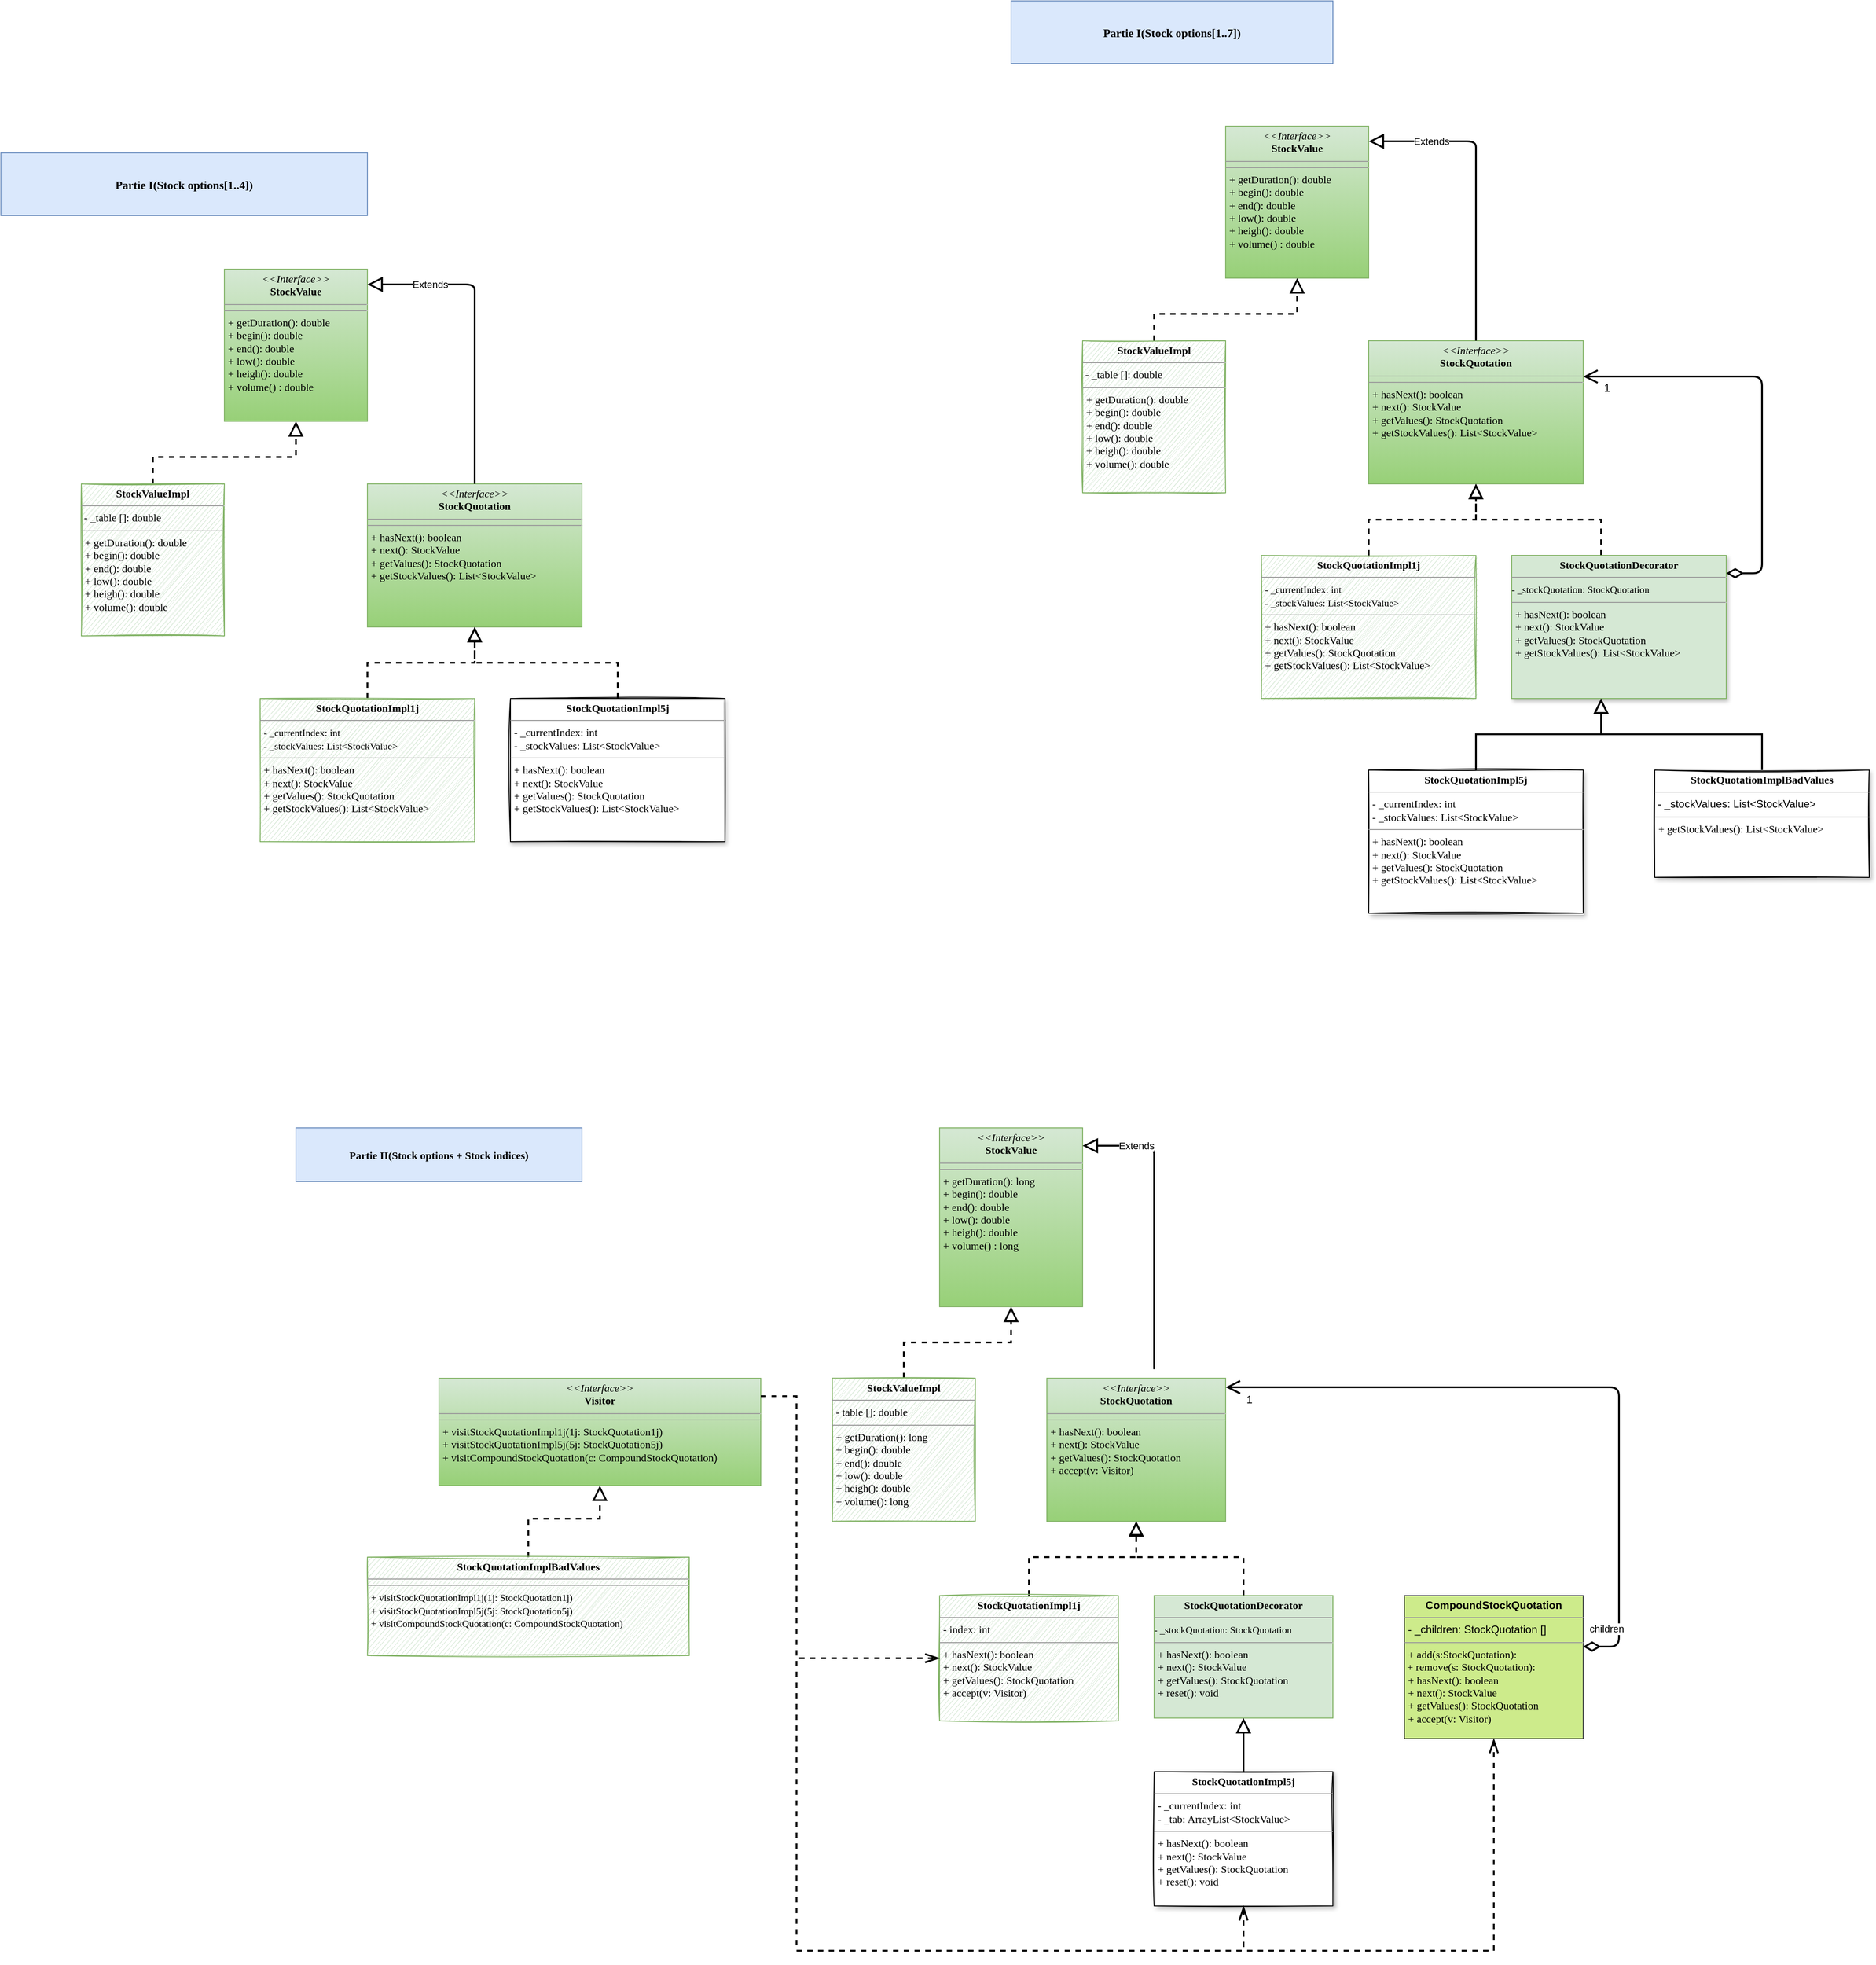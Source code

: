 <mxfile version="17.0.0" type="device"><diagram id="fXRAQ_BxFODqJhQ1RW9U" name="Page-1"><mxGraphModel dx="4593" dy="2497" grid="1" gridSize="10" guides="1" tooltips="1" connect="1" arrows="1" fold="1" page="1" pageScale="1" pageWidth="827" pageHeight="1169" math="0" shadow="0"><root><mxCell id="0"/><mxCell id="1" parent="0"/><mxCell id="wF_tQmzVPXMbM2Yuupl2-4" value="&lt;p style=&quot;margin: 0px ; margin-top: 4px ; text-align: center&quot;&gt;&lt;font style=&quot;font-size: 12px&quot; face=&quot;Tahoma&quot;&gt;&lt;i&gt;&amp;lt;&amp;lt;Interface&amp;gt;&amp;gt;&lt;/i&gt;&lt;br&gt;&lt;b&gt;StockValue&lt;/b&gt;&lt;/font&gt;&lt;/p&gt;&lt;hr size=&quot;1&quot;&gt;&lt;hr size=&quot;1&quot;&gt;&lt;p style=&quot;margin: 0px ; margin-left: 4px&quot;&gt;&lt;font style=&quot;font-size: 12px&quot; face=&quot;Tahoma&quot;&gt;+ getDuration(): double&lt;br&gt;&lt;/font&gt;&lt;/p&gt;&lt;p style=&quot;margin: 0px ; margin-left: 4px&quot;&gt;&lt;font style=&quot;font-size: 12px&quot; face=&quot;Tahoma&quot;&gt;+ begin(): double&lt;br&gt;+ end(): double&lt;/font&gt;&lt;/p&gt;&lt;p style=&quot;margin: 0px ; margin-left: 4px&quot;&gt;&lt;font style=&quot;font-size: 12px&quot; face=&quot;Tahoma&quot;&gt;+ low(): double&lt;/font&gt;&lt;/p&gt;&lt;p style=&quot;margin: 0px ; margin-left: 4px&quot;&gt;&lt;font style=&quot;font-size: 12px&quot; face=&quot;Tahoma&quot;&gt;+ heigh(): double&lt;/font&gt;&lt;/p&gt;&lt;p style=&quot;margin: 0px ; margin-left: 4px&quot;&gt;&lt;font style=&quot;font-size: 12px&quot; face=&quot;Tahoma&quot;&gt;+ volume() : double&lt;br&gt;&lt;/font&gt;&lt;/p&gt;" style="verticalAlign=top;align=left;overflow=fill;fontSize=12;fontFamily=Helvetica;html=1;fillColor=#d5e8d4;strokeColor=#82b366;strokeWidth=1;glass=0;rounded=0;shadow=0;sketch=0;gradientColor=#97d077;" parent="1" vertex="1"><mxGeometry x="1440" y="160" width="160" height="170" as="geometry"/></mxCell><mxCell id="wF_tQmzVPXMbM2Yuupl2-6" style="edgeStyle=orthogonalEdgeStyle;rounded=0;orthogonalLoop=1;jettySize=auto;html=1;endArrow=block;endFill=0;dashed=1;strokeWidth=2;endSize=12;" parent="1" source="wF_tQmzVPXMbM2Yuupl2-5" target="wF_tQmzVPXMbM2Yuupl2-4" edge="1"><mxGeometry relative="1" as="geometry"><mxPoint x="1387" y="370" as="targetPoint"/><Array as="points"><mxPoint x="1360" y="370"/><mxPoint x="1520" y="370"/></Array></mxGeometry></mxCell><mxCell id="wF_tQmzVPXMbM2Yuupl2-5" value="&lt;p style=&quot;margin: 0px ; margin-top: 4px ; text-align: center&quot;&gt;&lt;font style=&quot;font-size: 12px&quot; face=&quot;Tahoma&quot;&gt;&lt;b&gt;StockValueImpl&lt;/b&gt;&lt;/font&gt;&lt;/p&gt;&lt;hr size=&quot;1&quot;&gt;&lt;font style=&quot;font-size: 12px&quot; face=&quot;Tahoma&quot;&gt;&lt;font style=&quot;font-size: 12px&quot;&gt;&amp;nbsp;- _table []: double&lt;/font&gt;&lt;br&gt;&lt;/font&gt;&lt;hr size=&quot;1&quot;&gt;&lt;p style=&quot;margin: 0px ; margin-left: 4px&quot;&gt;&lt;font style=&quot;font-size: 12px&quot; face=&quot;Tahoma&quot;&gt;+ getDuration(): double&lt;/font&gt;&lt;/p&gt;&lt;p style=&quot;margin: 0px ; margin-left: 4px&quot;&gt;&lt;font style=&quot;font-size: 12px&quot; face=&quot;Tahoma&quot;&gt;+ begin(): double&lt;/font&gt;&lt;/p&gt;&lt;p style=&quot;margin: 0px ; margin-left: 4px&quot;&gt;&lt;font style=&quot;font-size: 12px&quot; face=&quot;Tahoma&quot;&gt;+ end(): double&lt;/font&gt;&lt;/p&gt;&lt;p style=&quot;margin: 0px ; margin-left: 4px&quot;&gt;&lt;font style=&quot;font-size: 12px&quot; face=&quot;Tahoma&quot;&gt;+ low(): double&lt;/font&gt;&lt;/p&gt;&lt;p style=&quot;margin: 0px ; margin-left: 4px&quot;&gt;&lt;font style=&quot;font-size: 12px&quot; face=&quot;Tahoma&quot;&gt;+ heigh(): double&lt;/font&gt;&lt;/p&gt;&lt;p style=&quot;margin: 0px ; margin-left: 4px&quot;&gt;&lt;font style=&quot;font-size: 12px&quot; face=&quot;Tahoma&quot;&gt;+ volume(): double&lt;br&gt;&lt;/font&gt;&lt;/p&gt;" style="verticalAlign=top;align=left;overflow=fill;fontSize=12;fontFamily=Helvetica;html=1;fillColor=#d5e8d4;strokeColor=#82b366;sketch=1;" parent="1" vertex="1"><mxGeometry x="1280" y="400" width="160" height="170" as="geometry"/></mxCell><mxCell id="wF_tQmzVPXMbM2Yuupl2-7" value="&lt;p style=&quot;margin: 0px ; margin-top: 4px ; text-align: center&quot;&gt;&lt;font style=&quot;font-size: 12px&quot; face=&quot;Tahoma&quot;&gt;&lt;i&gt;&amp;lt;&amp;lt;Interface&amp;gt;&amp;gt;&lt;/i&gt;&lt;br&gt;&lt;b&gt;StockQuotation&lt;/b&gt;&lt;/font&gt;&lt;/p&gt;&lt;hr size=&quot;1&quot;&gt;&lt;hr size=&quot;1&quot;&gt;&lt;p style=&quot;margin: 0px ; margin-left: 4px&quot;&gt;&lt;font style=&quot;font-size: 12px&quot; face=&quot;Tahoma&quot;&gt;+ hasNext(): boolean&lt;br&gt;+ next(): StockValue&lt;/font&gt;&lt;/p&gt;&lt;p style=&quot;margin: 0px ; margin-left: 4px&quot;&gt;&lt;font style=&quot;font-size: 12px&quot; face=&quot;Tahoma&quot;&gt;+ getValues(): StockQuotation&lt;/font&gt;&lt;/p&gt;&lt;p style=&quot;margin: 0px ; margin-left: 4px&quot;&gt;&lt;font style=&quot;font-size: 12px&quot; face=&quot;Tahoma&quot;&gt;+ getStockValues(): List&amp;lt;StockValue&amp;gt;&lt;br&gt;&lt;/font&gt;&lt;/p&gt;" style="verticalAlign=top;align=left;overflow=fill;fontSize=12;fontFamily=Helvetica;html=1;fillColor=#d5e8d4;strokeColor=#82b366;gradientColor=#97d077;" parent="1" vertex="1"><mxGeometry x="1600" y="400" width="240" height="160" as="geometry"/></mxCell><mxCell id="wF_tQmzVPXMbM2Yuupl2-9" style="edgeStyle=orthogonalEdgeStyle;rounded=0;orthogonalLoop=1;jettySize=auto;html=1;dashed=1;endArrow=block;endFill=0;strokeWidth=2;endSize=11;" parent="1" source="wF_tQmzVPXMbM2Yuupl2-8" target="wF_tQmzVPXMbM2Yuupl2-7" edge="1"><mxGeometry relative="1" as="geometry"><Array as="points"><mxPoint x="1600" y="600"/><mxPoint x="1720" y="600"/></Array></mxGeometry></mxCell><mxCell id="wF_tQmzVPXMbM2Yuupl2-8" value="&lt;p style=&quot;margin: 0px ; margin-top: 4px ; text-align: center&quot;&gt;&lt;font style=&quot;font-size: 12px&quot; face=&quot;Tahoma&quot;&gt;&lt;b&gt;StockQuotationImpl1j&lt;/b&gt;&lt;/font&gt;&lt;/p&gt;&lt;hr size=&quot;1&quot;&gt;&lt;p style=&quot;margin: 0px ; margin-left: 4px&quot;&gt;&lt;font style=&quot;font-size: 12px&quot; face=&quot;Tahoma&quot;&gt;&lt;font style=&quot;font-size: 11px&quot;&gt;- _currentIndex: int&lt;/font&gt;&lt;br&gt;&lt;/font&gt;&lt;/p&gt;&lt;p style=&quot;margin: 0px ; margin-left: 4px&quot;&gt;&lt;font style=&quot;font-size: 12px&quot; face=&quot;Tahoma&quot;&gt;&lt;font style=&quot;font-size: 11px&quot;&gt;- _stockValues: List&amp;lt;StockValue&amp;gt;&lt;/font&gt;&lt;br&gt;&lt;/font&gt;&lt;/p&gt;&lt;hr size=&quot;1&quot;&gt;&lt;p style=&quot;margin: 0px ; margin-left: 4px&quot;&gt;&lt;font style=&quot;font-size: 12px&quot; face=&quot;Tahoma&quot;&gt;+ hasNext(): boolean&lt;/font&gt;&lt;/p&gt;&lt;p style=&quot;margin: 0px ; margin-left: 4px&quot;&gt;&lt;font style=&quot;font-size: 12px&quot; face=&quot;Tahoma&quot;&gt;+ next(): StockValue&lt;/font&gt;&lt;/p&gt;&lt;p style=&quot;margin: 0px ; margin-left: 4px&quot;&gt;&lt;font style=&quot;font-size: 12px&quot; face=&quot;Tahoma&quot;&gt;&lt;font style=&quot;font-size: 12px&quot;&gt;+ getValues(): StockQuotation&lt;/font&gt;&lt;/font&gt;&lt;/p&gt;&lt;p style=&quot;margin: 0px ; margin-left: 4px&quot;&gt;&lt;font style=&quot;font-size: 12px&quot; face=&quot;Tahoma&quot;&gt;+ getStockValues(): List&amp;lt;StockValue&amp;gt;&lt;/font&gt;&lt;font style=&quot;font-size: 12px&quot; face=&quot;Tahoma&quot;&gt;&lt;font style=&quot;font-size: 12px&quot;&gt;&lt;/font&gt;&lt;/font&gt;&lt;/p&gt;" style="verticalAlign=top;align=left;overflow=fill;fontSize=12;fontFamily=Helvetica;html=1;fillColor=#d5e8d4;strokeColor=#82b366;sketch=1;" parent="1" vertex="1"><mxGeometry x="1480" y="640" width="240" height="160" as="geometry"/></mxCell><mxCell id="wF_tQmzVPXMbM2Yuupl2-10" value="&lt;p style=&quot;margin: 0px ; margin-top: 4px ; text-align: center&quot;&gt;&lt;font style=&quot;font-size: 12px&quot; face=&quot;Tahoma&quot;&gt;&lt;b&gt;StockQuotationImpl5j&lt;/b&gt;&lt;/font&gt;&lt;/p&gt;&lt;hr size=&quot;1&quot;&gt;&lt;p style=&quot;margin: 0px ; margin-left: 4px&quot;&gt;&lt;font style=&quot;font-size: 11px&quot; face=&quot;Tahoma&quot;&gt;&lt;font style=&quot;font-size: 12px&quot;&gt;- _currentIndex: int&lt;/font&gt;&lt;/font&gt;&lt;/p&gt;&lt;p style=&quot;margin: 0px ; margin-left: 4px&quot;&gt;&lt;font style=&quot;font-size: 11px&quot; face=&quot;Tahoma&quot;&gt;&lt;font style=&quot;font-size: 12px&quot;&gt;&lt;font style=&quot;font-size: 12px&quot;&gt;- _stockValues: List&amp;lt;StockValue&amp;gt;&lt;/font&gt;&lt;/font&gt;&lt;/font&gt;&lt;/p&gt;&lt;hr size=&quot;1&quot;&gt;&lt;p style=&quot;margin: 0px ; margin-left: 4px&quot;&gt;&lt;font style=&quot;font-size: 12px&quot; face=&quot;Tahoma&quot;&gt;+ hasNext(): boolean&lt;/font&gt;&lt;/p&gt;&lt;p style=&quot;margin: 0px ; margin-left: 4px&quot;&gt;&lt;font style=&quot;font-size: 12px&quot; face=&quot;Tahoma&quot;&gt;+ next(): StockValue&lt;/font&gt;&lt;/p&gt;&lt;p style=&quot;margin: 0px ; margin-left: 4px&quot;&gt;&lt;font style=&quot;font-size: 12px&quot; face=&quot;Tahoma&quot;&gt;&lt;font style=&quot;font-size: 12px&quot;&gt;+ getValues(): StockQuotation&lt;/font&gt;&lt;/font&gt;&lt;/p&gt;&lt;p style=&quot;margin: 0px ; margin-left: 4px&quot;&gt;&lt;font style=&quot;font-size: 12px&quot; face=&quot;Tahoma&quot;&gt;+ getStockValues(): List&amp;lt;StockValue&amp;gt;&lt;/font&gt;&lt;font style=&quot;font-size: 12px&quot; face=&quot;Tahoma&quot;&gt;&lt;font style=&quot;font-size: 12px&quot;&gt;&lt;/font&gt;&lt;/font&gt;&lt;/p&gt;" style="verticalAlign=top;align=left;overflow=fill;fontSize=12;fontFamily=Helvetica;html=1;sketch=1;shadow=1;" parent="1" vertex="1"><mxGeometry x="1600" y="880" width="240" height="160" as="geometry"/></mxCell><mxCell id="wF_tQmzVPXMbM2Yuupl2-14" style="edgeStyle=orthogonalEdgeStyle;rounded=0;orthogonalLoop=1;jettySize=auto;html=1;dashed=1;endArrow=block;endFill=0;strokeWidth=2;endSize=12;" parent="1" source="wF_tQmzVPXMbM2Yuupl2-12" target="wF_tQmzVPXMbM2Yuupl2-7" edge="1"><mxGeometry relative="1" as="geometry"><mxPoint x="1740" y="550" as="targetPoint"/><Array as="points"><mxPoint x="1860" y="600"/><mxPoint x="1720" y="600"/></Array></mxGeometry></mxCell><mxCell id="wF_tQmzVPXMbM2Yuupl2-12" value="&lt;p style=&quot;margin: 0px ; margin-top: 4px ; text-align: center&quot;&gt;&lt;font style=&quot;font-size: 12px&quot; face=&quot;Tahoma&quot;&gt;&lt;b&gt;StockQuotationDecorator&lt;/b&gt;&lt;/font&gt;&lt;/p&gt;&lt;hr size=&quot;1&quot;&gt;&lt;font style=&quot;font-size: 11px&quot; face=&quot;Tahoma&quot;&gt;- _stockQuotation: StockQuotation&lt;/font&gt;&lt;br&gt;&lt;hr size=&quot;1&quot;&gt;&lt;p style=&quot;margin: 0px ; margin-left: 4px&quot;&gt;&lt;font style=&quot;font-size: 12px&quot; face=&quot;Tahoma&quot;&gt;+ hasNext(): boolean&lt;/font&gt;&lt;/p&gt;&lt;p style=&quot;margin: 0px ; margin-left: 4px&quot;&gt;&lt;font style=&quot;font-size: 12px&quot; face=&quot;Tahoma&quot;&gt;+ next(): StockValue&lt;/font&gt;&lt;/p&gt;&lt;p style=&quot;margin: 0px ; margin-left: 4px&quot;&gt;&lt;font style=&quot;font-size: 12px&quot; face=&quot;Tahoma&quot;&gt;&lt;font style=&quot;font-size: 12px&quot;&gt;+ getValues(): StockQuotation&lt;/font&gt;&lt;/font&gt;&lt;/p&gt;&lt;p style=&quot;margin: 0px ; margin-left: 4px&quot;&gt;&lt;font style=&quot;font-size: 12px&quot; face=&quot;Tahoma&quot;&gt;+ getStockValues(): List&amp;lt;StockValue&amp;gt;&lt;/font&gt;&lt;font style=&quot;font-size: 12px&quot; face=&quot;Tahoma&quot;&gt;&lt;font style=&quot;font-size: 12px&quot;&gt;&lt;/font&gt;&lt;/font&gt;&lt;/p&gt;" style="verticalAlign=top;align=left;overflow=fill;fontSize=12;fontFamily=Helvetica;html=1;fillColor=#d5e8d4;strokeColor=#82b366;shadow=1;sketch=0;" parent="1" vertex="1"><mxGeometry x="1760" y="640" width="240" height="160" as="geometry"/></mxCell><mxCell id="wF_tQmzVPXMbM2Yuupl2-21" style="edgeStyle=orthogonalEdgeStyle;rounded=0;orthogonalLoop=1;jettySize=auto;html=1;endArrow=block;endFill=0;endSize=12;strokeWidth=2;" parent="1" source="wF_tQmzVPXMbM2Yuupl2-20" edge="1"><mxGeometry relative="1" as="geometry"><Array as="points"><mxPoint x="2040" y="840"/><mxPoint x="1860" y="840"/></Array><mxPoint x="1860" y="800" as="targetPoint"/></mxGeometry></mxCell><mxCell id="wF_tQmzVPXMbM2Yuupl2-20" value="&lt;p style=&quot;margin: 0px ; margin-top: 4px ; text-align: center&quot;&gt;&lt;font style=&quot;font-size: 12px&quot; face=&quot;Tahoma&quot;&gt;&lt;b&gt;StockQuotationImplBadValues&lt;/b&gt;&lt;/font&gt;&lt;/p&gt;&lt;hr size=&quot;1&quot;&gt;&amp;nbsp;- _stockValues: List&amp;lt;StockValue&amp;gt;&lt;br&gt;&lt;hr size=&quot;1&quot;&gt;&lt;p style=&quot;margin: 0px ; margin-left: 4px&quot;&gt;&lt;font style=&quot;font-size: 12px&quot; face=&quot;Tahoma&quot;&gt;&lt;font style=&quot;font-size: 12px&quot;&gt;+ getStockValues(): List&amp;lt;StockValue&amp;gt;&lt;/font&gt;&lt;/font&gt;&lt;/p&gt;" style="verticalAlign=top;align=left;overflow=fill;fontSize=12;fontFamily=Helvetica;html=1;shadow=1;sketch=1;" parent="1" vertex="1"><mxGeometry x="1920" y="880" width="240" height="120" as="geometry"/></mxCell><mxCell id="wF_tQmzVPXMbM2Yuupl2-23" value="Extends" style="endArrow=block;endSize=12;endFill=0;html=1;strokeWidth=2;exitX=0.5;exitY=0;exitDx=0;exitDy=0;entryX=1;entryY=0.1;entryDx=0;entryDy=0;entryPerimeter=0;" parent="1" source="wF_tQmzVPXMbM2Yuupl2-7" target="wF_tQmzVPXMbM2Yuupl2-4" edge="1"><mxGeometry x="0.592" width="160" relative="1" as="geometry"><mxPoint x="1620" y="420" as="sourcePoint"/><mxPoint x="1620" y="340" as="targetPoint"/><Array as="points"><mxPoint x="1720" y="200"/><mxPoint x="1720" y="177"/><mxPoint x="1680" y="177"/></Array><mxPoint as="offset"/></mxGeometry></mxCell><mxCell id="wF_tQmzVPXMbM2Yuupl2-28" value="" style="endArrow=open;html=1;endSize=12;startArrow=diamondThin;startSize=14;startFill=0;edgeStyle=orthogonalEdgeStyle;strokeWidth=2;" parent="1" source="wF_tQmzVPXMbM2Yuupl2-12" target="wF_tQmzVPXMbM2Yuupl2-7" edge="1"><mxGeometry relative="1" as="geometry"><mxPoint x="2090" y="690" as="sourcePoint"/><mxPoint x="1840" y="440" as="targetPoint"/><Array as="points"><mxPoint x="2040" y="660"/><mxPoint x="2040" y="440"/></Array></mxGeometry></mxCell><mxCell id="wF_tQmzVPXMbM2Yuupl2-29" value="" style="resizable=0;html=1;align=left;verticalAlign=top;labelBackgroundColor=#ffffff;fontSize=10;" parent="wF_tQmzVPXMbM2Yuupl2-28" connectable="0" vertex="1"><mxGeometry x="-1" relative="1" as="geometry"/></mxCell><mxCell id="wF_tQmzVPXMbM2Yuupl2-30" value="&lt;div&gt;&lt;font style=&quot;font-size: 12px&quot;&gt;1&lt;/font&gt;&lt;br&gt;&lt;/div&gt;" style="resizable=0;html=1;align=right;verticalAlign=top;labelBackgroundColor=#ffffff;fontSize=10;" parent="wF_tQmzVPXMbM2Yuupl2-28" connectable="0" vertex="1"><mxGeometry x="1" relative="1" as="geometry"><mxPoint x="30" y="-1" as="offset"/></mxGeometry></mxCell><mxCell id="wF_tQmzVPXMbM2Yuupl2-47" value="&lt;p style=&quot;margin: 0px ; margin-top: 4px ; text-align: center&quot;&gt;&lt;font style=&quot;font-size: 12px&quot; face=&quot;Tahoma&quot;&gt;&lt;i&gt;&amp;lt;&amp;lt;Interface&amp;gt;&amp;gt;&lt;/i&gt;&lt;br&gt;&lt;b&gt;StockValue&lt;/b&gt;&lt;/font&gt;&lt;/p&gt;&lt;hr size=&quot;1&quot;&gt;&lt;hr size=&quot;1&quot;&gt;&lt;p style=&quot;margin: 0px ; margin-left: 4px&quot;&gt;&lt;font style=&quot;font-size: 12px&quot; face=&quot;Tahoma&quot;&gt;+ getDuration(): long&lt;/font&gt;&lt;/p&gt;&lt;p style=&quot;margin: 0px ; margin-left: 4px&quot;&gt;&lt;font style=&quot;font-size: 12px&quot; face=&quot;Tahoma&quot;&gt;+ begin(): double&lt;br&gt;+ end(): double&lt;/font&gt;&lt;/p&gt;&lt;p style=&quot;margin: 0px ; margin-left: 4px&quot;&gt;&lt;font style=&quot;font-size: 12px&quot; face=&quot;Tahoma&quot;&gt;+ low(): double&lt;/font&gt;&lt;/p&gt;&lt;p style=&quot;margin: 0px ; margin-left: 4px&quot;&gt;&lt;font style=&quot;font-size: 12px&quot; face=&quot;Tahoma&quot;&gt;+ heigh(): double&lt;/font&gt;&lt;/p&gt;&lt;p style=&quot;margin: 0px ; margin-left: 4px&quot;&gt;&lt;font style=&quot;font-size: 12px&quot; face=&quot;Tahoma&quot;&gt;+ volume() : long&lt;br&gt;&lt;/font&gt;&lt;/p&gt;" style="verticalAlign=top;align=left;overflow=fill;fontSize=12;fontFamily=Helvetica;html=1;fillColor=#d5e8d4;gradientColor=#97d077;strokeColor=#82b366;sketch=0;" parent="1" vertex="1"><mxGeometry x="1120" y="1280.001" width="160" height="200" as="geometry"/></mxCell><mxCell id="wF_tQmzVPXMbM2Yuupl2-48" style="edgeStyle=orthogonalEdgeStyle;rounded=0;orthogonalLoop=1;jettySize=auto;html=1;endArrow=block;endFill=0;dashed=1;strokeWidth=2;endSize=12;" parent="1" source="wF_tQmzVPXMbM2Yuupl2-49" target="wF_tQmzVPXMbM2Yuupl2-47" edge="1"><mxGeometry relative="1" as="geometry"><mxPoint x="1067" y="1490.001" as="targetPoint"/><Array as="points"><mxPoint x="1080" y="1519.93"/><mxPoint x="1200" y="1519.93"/></Array></mxGeometry></mxCell><mxCell id="wF_tQmzVPXMbM2Yuupl2-49" value="&lt;p style=&quot;margin: 0px ; margin-top: 4px ; text-align: center&quot;&gt;&lt;font style=&quot;font-size: 12px&quot; face=&quot;Tahoma&quot;&gt;&lt;b&gt;StockValueImpl&lt;/b&gt;&lt;/font&gt;&lt;/p&gt;&lt;hr size=&quot;1&quot;&gt;&lt;p style=&quot;margin: 0px ; margin-left: 4px&quot;&gt;&lt;font style=&quot;font-size: 12px&quot; face=&quot;Tahoma&quot;&gt;- table []: double&lt;br&gt;&lt;/font&gt;&lt;/p&gt;&lt;hr size=&quot;1&quot;&gt;&lt;p style=&quot;margin: 0px ; margin-left: 4px&quot;&gt;&lt;font style=&quot;font-size: 12px&quot; face=&quot;Tahoma&quot;&gt;+ getDuration(): long&lt;/font&gt;&lt;/p&gt;&lt;p style=&quot;margin: 0px ; margin-left: 4px&quot;&gt;&lt;font style=&quot;font-size: 12px&quot; face=&quot;Tahoma&quot;&gt;+ begin(): double&lt;/font&gt;&lt;/p&gt;&lt;p style=&quot;margin: 0px ; margin-left: 4px&quot;&gt;&lt;font style=&quot;font-size: 12px&quot; face=&quot;Tahoma&quot;&gt;+ end(): double&lt;/font&gt;&lt;/p&gt;&lt;p style=&quot;margin: 0px ; margin-left: 4px&quot;&gt;&lt;font style=&quot;font-size: 12px&quot; face=&quot;Tahoma&quot;&gt;+ low(): double&lt;/font&gt;&lt;/p&gt;&lt;p style=&quot;margin: 0px ; margin-left: 4px&quot;&gt;&lt;font style=&quot;font-size: 12px&quot; face=&quot;Tahoma&quot;&gt;+ heigh(): double&lt;/font&gt;&lt;/p&gt;&lt;p style=&quot;margin: 0px ; margin-left: 4px&quot;&gt;&lt;font style=&quot;font-size: 12px&quot; face=&quot;Tahoma&quot;&gt;+ volume(): long&lt;br&gt;&lt;/font&gt;&lt;/p&gt;" style="verticalAlign=top;align=left;overflow=fill;fontSize=12;fontFamily=Helvetica;html=1;fillColor=#d5e8d4;strokeColor=#82b366;sketch=1;" parent="1" vertex="1"><mxGeometry x="1000" y="1559.93" width="160" height="160" as="geometry"/></mxCell><mxCell id="wF_tQmzVPXMbM2Yuupl2-50" value="&lt;p style=&quot;margin: 0px ; margin-top: 4px ; text-align: center&quot;&gt;&lt;font style=&quot;font-size: 12px&quot; face=&quot;Tahoma&quot;&gt;&lt;i&gt;&amp;lt;&amp;lt;Interface&amp;gt;&amp;gt;&lt;/i&gt;&lt;br&gt;&lt;b&gt;StockQuotation&lt;/b&gt;&lt;/font&gt;&lt;/p&gt;&lt;hr size=&quot;1&quot;&gt;&lt;hr size=&quot;1&quot;&gt;&lt;p style=&quot;margin: 0px ; margin-left: 4px&quot;&gt;&lt;font style=&quot;font-size: 12px&quot; face=&quot;Tahoma&quot;&gt;+ hasNext(): boolean&lt;br&gt;+ next(): StockValue&lt;/font&gt;&lt;/p&gt;&lt;p style=&quot;margin: 0px ; margin-left: 4px&quot;&gt;&lt;font style=&quot;font-size: 12px&quot; face=&quot;Tahoma&quot;&gt;+ getValues(): StockQuotation&lt;br&gt;&lt;/font&gt;&lt;/p&gt;&lt;p style=&quot;margin: 0px ; margin-left: 4px&quot;&gt;&lt;font style=&quot;font-size: 12px&quot; face=&quot;Tahoma&quot;&gt;+ accept(v: Visitor)&lt;br&gt;&lt;/font&gt;&lt;/p&gt;" style="verticalAlign=top;align=left;overflow=fill;fontSize=12;fontFamily=Helvetica;html=1;fillColor=#d5e8d4;gradientColor=#97d077;strokeColor=#82b366;" parent="1" vertex="1"><mxGeometry x="1240" y="1559.93" width="200" height="160" as="geometry"/></mxCell><mxCell id="wF_tQmzVPXMbM2Yuupl2-51" style="edgeStyle=orthogonalEdgeStyle;rounded=0;orthogonalLoop=1;jettySize=auto;html=1;dashed=1;endArrow=block;endFill=0;strokeWidth=2;endSize=11;" parent="1" source="wF_tQmzVPXMbM2Yuupl2-52" target="wF_tQmzVPXMbM2Yuupl2-50" edge="1"><mxGeometry relative="1" as="geometry"><mxPoint x="1361" y="1700.001" as="targetPoint"/><Array as="points"><mxPoint x="1220" y="1759.93"/><mxPoint x="1340" y="1759.93"/></Array></mxGeometry></mxCell><mxCell id="wF_tQmzVPXMbM2Yuupl2-52" value="&lt;p style=&quot;margin: 0px ; margin-top: 4px ; text-align: center&quot;&gt;&lt;font style=&quot;font-size: 12px&quot; face=&quot;Tahoma&quot;&gt;&lt;b&gt;StockQuotationImpl1j&lt;/b&gt;&lt;/font&gt;&lt;/p&gt;&lt;hr size=&quot;1&quot;&gt;&lt;p style=&quot;margin: 0px ; margin-left: 4px&quot;&gt;&lt;font style=&quot;font-size: 12px&quot; face=&quot;Tahoma&quot;&gt;&lt;font style=&quot;font-size: 12px&quot;&gt;- index: int&lt;/font&gt;&lt;br&gt;&lt;/font&gt;&lt;/p&gt;&lt;hr size=&quot;1&quot;&gt;&lt;p style=&quot;margin: 0px ; margin-left: 4px&quot;&gt;&lt;font style=&quot;font-size: 12px&quot; face=&quot;Tahoma&quot;&gt;+ hasNext(): boolean&lt;/font&gt;&lt;/p&gt;&lt;p style=&quot;margin: 0px ; margin-left: 4px&quot;&gt;&lt;font style=&quot;font-size: 12px&quot; face=&quot;Tahoma&quot;&gt;+ next(): StockValue&lt;/font&gt;&lt;/p&gt;&lt;p style=&quot;margin: 0px ; margin-left: 4px&quot;&gt;&lt;font style=&quot;font-size: 12px&quot; face=&quot;Tahoma&quot;&gt;&lt;font style=&quot;font-size: 12px&quot;&gt;+ getValues(): StockQuotation&lt;/font&gt;&lt;/font&gt;&lt;/p&gt;&lt;p style=&quot;margin: 0px ; margin-left: 4px&quot;&gt;&lt;font style=&quot;font-size: 12px&quot; face=&quot;Tahoma&quot;&gt;&lt;font style=&quot;font-size: 12px&quot;&gt;&lt;font style=&quot;font-size: 12px&quot; face=&quot;Tahoma&quot;&gt;+ accept(v: Visitor)&lt;/font&gt;&lt;/font&gt;&lt;/font&gt;&lt;/p&gt;" style="verticalAlign=top;align=left;overflow=fill;fontSize=12;fontFamily=Helvetica;html=1;fillColor=#d5e8d4;strokeColor=#82b366;sketch=1;" parent="1" vertex="1"><mxGeometry x="1120" y="1803.001" width="200" height="140" as="geometry"/></mxCell><mxCell id="wF_tQmzVPXMbM2Yuupl2-53" style="edgeStyle=orthogonalEdgeStyle;rounded=0;orthogonalLoop=1;jettySize=auto;html=1;dashed=1;endArrow=block;endFill=0;strokeWidth=2;endSize=12;exitX=0.5;exitY=0;exitDx=0;exitDy=0;" parent="1" source="G3fOx9dv24hC3mae12aQ-6" target="wF_tQmzVPXMbM2Yuupl2-50" edge="1"><mxGeometry relative="1" as="geometry"><mxPoint x="1439.667" y="1680.001" as="targetPoint"/><mxPoint x="1500.286" y="1840.144" as="sourcePoint"/><Array as="points"><mxPoint x="1460" y="1759.93"/><mxPoint x="1340" y="1759.93"/></Array></mxGeometry></mxCell><mxCell id="wF_tQmzVPXMbM2Yuupl2-55" value="Extends" style="endArrow=block;endSize=12;endFill=0;html=1;strokeWidth=2;entryX=1;entryY=0.1;entryDx=0;entryDy=0;entryPerimeter=0;" parent="1" target="wF_tQmzVPXMbM2Yuupl2-47" edge="1"><mxGeometry x="0.515" y="20" width="160" relative="1" as="geometry"><mxPoint x="1360" y="1549.93" as="sourcePoint"/><mxPoint x="1340" y="1460.001" as="targetPoint"/><Array as="points"><mxPoint x="1360" y="1299.93"/></Array><mxPoint x="-20" y="-20" as="offset"/></mxGeometry></mxCell><mxCell id="wF_tQmzVPXMbM2Yuupl2-56" value="&lt;div&gt;children&lt;/div&gt;" style="endArrow=open;html=1;endSize=12;startArrow=diamondThin;startSize=14;startFill=0;edgeStyle=orthogonalEdgeStyle;strokeWidth=2;endFill=0;" parent="1" source="wF_tQmzVPXMbM2Yuupl2-58" target="wF_tQmzVPXMbM2Yuupl2-50" edge="1"><mxGeometry x="-0.933" y="20" relative="1" as="geometry"><mxPoint x="2100" y="1710.001" as="sourcePoint"/><mxPoint x="1559" y="1570.001" as="targetPoint"/><Array as="points"><mxPoint x="1880" y="1859.93"/><mxPoint x="1880" y="1569.93"/></Array><mxPoint as="offset"/></mxGeometry></mxCell><mxCell id="wF_tQmzVPXMbM2Yuupl2-57" value="&lt;font style=&quot;font-size: 12px&quot;&gt;1&lt;/font&gt;" style="resizable=0;html=1;align=right;verticalAlign=top;labelBackgroundColor=#ffffff;fontSize=10;" parent="wF_tQmzVPXMbM2Yuupl2-56" connectable="0" vertex="1"><mxGeometry x="1" relative="1" as="geometry"><mxPoint x="30" as="offset"/></mxGeometry></mxCell><mxCell id="wF_tQmzVPXMbM2Yuupl2-58" value="&lt;p style=&quot;margin: 0px ; margin-top: 4px ; text-align: center&quot;&gt;&lt;b&gt;CompoundStockQuotation&lt;/b&gt;&lt;/p&gt;&lt;hr size=&quot;1&quot;&gt;&lt;p style=&quot;margin: 0px ; margin-left: 4px&quot;&gt;- _children: StockQuotation []&lt;br&gt;&lt;/p&gt;&lt;hr size=&quot;1&quot;&gt;&lt;p style=&quot;margin: 0px ; margin-left: 4px&quot;&gt;&lt;font style=&quot;font-size: 12px&quot; face=&quot;Tahoma&quot;&gt;&lt;font style=&quot;font-size: 12px&quot;&gt;+ add(s:StockQuotation):&lt;/font&gt;&lt;br&gt;&lt;/font&gt;&lt;/p&gt;&lt;font style=&quot;font-size: 12px&quot; face=&quot;Tahoma&quot;&gt;&amp;nbsp;+ remove(s: StockQuotation):&lt;/font&gt;&lt;p style=&quot;margin: 0px ; margin-left: 4px&quot;&gt;&lt;font style=&quot;font-size: 12px&quot; face=&quot;Tahoma&quot;&gt;+ hasNext(): boolean&lt;/font&gt;&lt;/p&gt;&lt;p style=&quot;margin: 0px ; margin-left: 4px&quot;&gt;&lt;font style=&quot;font-size: 12px&quot; face=&quot;Tahoma&quot;&gt;+ next(): StockValue&lt;/font&gt;&lt;/p&gt;&lt;p style=&quot;margin: 0px ; margin-left: 4px&quot;&gt;&lt;font style=&quot;font-size: 12px&quot; face=&quot;Tahoma&quot;&gt;&lt;font style=&quot;font-size: 12px&quot;&gt;+ getValues(): StockQuotation&lt;/font&gt;&lt;/font&gt;&lt;br&gt;&lt;font style=&quot;font-size: 12px&quot; face=&quot;Tahoma&quot;&gt;&lt;font style=&quot;font-size: 12px&quot;&gt;&lt;font style=&quot;font-size: 12px&quot; face=&quot;Tahoma&quot;&gt;+ accept(v: Visitor)&lt;/font&gt;&lt;/font&gt;&lt;/font&gt;&lt;/p&gt;" style="verticalAlign=top;align=left;overflow=fill;fontSize=12;fontFamily=Helvetica;html=1;fillColor=#cdeb8b;strokeColor=#36393d;" parent="1" vertex="1"><mxGeometry x="1640" y="1803.001" width="200" height="160" as="geometry"/></mxCell><mxCell id="wF_tQmzVPXMbM2Yuupl2-59" style="edgeStyle=orthogonalEdgeStyle;rounded=0;orthogonalLoop=1;jettySize=auto;html=1;dashed=1;endArrow=openThin;endFill=0;endSize=12;strokeWidth=2;" parent="1" source="wF_tQmzVPXMbM2Yuupl2-62" target="wF_tQmzVPXMbM2Yuupl2-52" edge="1"><mxGeometry relative="1" as="geometry"><Array as="points"><mxPoint x="960" y="1579.93"/><mxPoint x="960" y="1872.93"/></Array></mxGeometry></mxCell><mxCell id="wF_tQmzVPXMbM2Yuupl2-61" style="edgeStyle=orthogonalEdgeStyle;rounded=0;orthogonalLoop=1;jettySize=auto;html=1;dashed=1;endArrow=openThin;endFill=0;endSize=12;strokeWidth=2;" parent="1" source="wF_tQmzVPXMbM2Yuupl2-62" target="wF_tQmzVPXMbM2Yuupl2-58" edge="1"><mxGeometry relative="1" as="geometry"><Array as="points"><mxPoint x="960" y="1579.93"/><mxPoint x="960" y="2199.93"/><mxPoint x="1740" y="2199.93"/></Array></mxGeometry></mxCell><mxCell id="wF_tQmzVPXMbM2Yuupl2-62" value="&lt;p style=&quot;margin: 0px ; margin-top: 4px ; text-align: center&quot;&gt;&lt;font style=&quot;font-size: 12px&quot; face=&quot;Tahoma&quot;&gt;&lt;i&gt;&amp;lt;&amp;lt;Interface&amp;gt;&amp;gt;&lt;/i&gt;&lt;br&gt;&lt;b&gt;Visitor&lt;/b&gt;&lt;/font&gt;&lt;/p&gt;&lt;hr size=&quot;1&quot;&gt;&lt;hr size=&quot;1&quot;&gt;&lt;p style=&quot;margin: 0px ; margin-left: 4px&quot;&gt;&lt;font face=&quot;Tahoma&quot;&gt;+ visitStockQuotationImpl1j(1j: StockQuotation1j)&lt;br&gt;+ visitStockQuotationImpl5j(5j: StockQuotation5j)&lt;/font&gt;&lt;/p&gt;&lt;p style=&quot;margin: 0px ; margin-left: 4px&quot;&gt;&lt;font face=&quot;Tahoma&quot;&gt;+ visitCompoundStockQuotation(c: CompoundStockQuotation&lt;/font&gt;)&lt;/p&gt;" style="verticalAlign=top;align=left;overflow=fill;fontSize=12;fontFamily=Helvetica;html=1;fillColor=#d5e8d4;gradientColor=#97d077;strokeColor=#82b366;" parent="1" vertex="1"><mxGeometry x="560" y="1560.001" width="360" height="120" as="geometry"/></mxCell><mxCell id="wF_tQmzVPXMbM2Yuupl2-63" style="edgeStyle=orthogonalEdgeStyle;rounded=0;orthogonalLoop=1;jettySize=auto;html=1;entryX=0.5;entryY=1;entryDx=0;entryDy=0;endArrow=block;endFill=0;endSize=12;strokeWidth=2;dashed=1;" parent="1" source="wF_tQmzVPXMbM2Yuupl2-64" target="wF_tQmzVPXMbM2Yuupl2-62" edge="1"><mxGeometry relative="1" as="geometry"><Array as="points"><mxPoint x="660" y="1716.93"/><mxPoint x="740" y="1716.93"/></Array></mxGeometry></mxCell><mxCell id="wF_tQmzVPXMbM2Yuupl2-64" value="&lt;p style=&quot;margin: 0px ; margin-top: 4px ; text-align: center&quot;&gt;&lt;font style=&quot;font-size: 12px&quot; face=&quot;Tahoma&quot;&gt;&lt;b&gt;StockQuotationImplBadValues&lt;/b&gt;&lt;/font&gt;&lt;/p&gt;&lt;hr size=&quot;1&quot;&gt;&lt;hr size=&quot;1&quot;&gt;&lt;p style=&quot;margin: 0px ; margin-left: 4px&quot;&gt;&lt;font style=&quot;font-size: 11px&quot; face=&quot;Tahoma&quot;&gt;+ visitStockQuotationImpl1j(1j: StockQuotation1j)&lt;br&gt;+ visitStockQuotationImpl5j(5j: StockQuotation5j)&lt;/font&gt;&lt;/p&gt;&lt;p style=&quot;margin: 0px ; margin-left: 4px&quot;&gt;&lt;font style=&quot;font-size: 11px&quot; face=&quot;Tahoma&quot;&gt;+ visitCompoundStockQuotation(c: CompoundStockQuotation)&lt;/font&gt;&lt;/p&gt;" style="verticalAlign=top;align=left;overflow=fill;fontSize=12;fontFamily=Helvetica;html=1;fillColor=#d5e8d4;strokeColor=#82b366;sketch=1;" parent="1" vertex="1"><mxGeometry x="480" y="1760.001" width="360" height="110" as="geometry"/></mxCell><mxCell id="wF_tQmzVPXMbM2Yuupl2-65" value="Partie I(Stock options[1..7])" style="text;align=center;fontStyle=1;verticalAlign=middle;spacingLeft=3;spacingRight=3;strokeColor=#6c8ebf;rotatable=0;points=[[0,0.5],[1,0.5]];portConstraint=eastwest;fontFamily=Tahoma;fillColor=#dae8fc;fontSize=13;" parent="1" vertex="1"><mxGeometry x="1200" y="20" width="360" height="70" as="geometry"/></mxCell><mxCell id="wF_tQmzVPXMbM2Yuupl2-67" value="Partie II(Stock options + Stock indices)" style="text;align=center;fontStyle=1;verticalAlign=middle;spacingLeft=3;spacingRight=3;strokeColor=#6c8ebf;rotatable=0;points=[[0,0.5],[1,0.5]];portConstraint=eastwest;fontFamily=Tahoma;fillColor=#dae8fc;fontSize=12;" parent="1" vertex="1"><mxGeometry x="400" y="1280" width="320" height="60" as="geometry"/></mxCell><mxCell id="G3fOx9dv24hC3mae12aQ-4" style="edgeStyle=orthogonalEdgeStyle;rounded=0;orthogonalLoop=1;jettySize=auto;html=1;endArrow=block;endFill=0;endSize=12;strokeWidth=2;" parent="1" source="wF_tQmzVPXMbM2Yuupl2-10" target="wF_tQmzVPXMbM2Yuupl2-12" edge="1"><mxGeometry relative="1" as="geometry"><Array as="points"><mxPoint x="1720" y="840"/><mxPoint x="1860" y="840"/></Array><mxPoint x="2090.333" y="890" as="sourcePoint"/><mxPoint x="1860" y="803" as="targetPoint"/></mxGeometry></mxCell><mxCell id="G3fOx9dv24hC3mae12aQ-5" value="&lt;p style=&quot;margin: 0px ; margin-top: 4px ; text-align: center&quot;&gt;&lt;font style=&quot;font-size: 12px&quot; face=&quot;Tahoma&quot;&gt;&lt;b&gt;StockQuotationImpl5j&lt;/b&gt;&lt;/font&gt;&lt;/p&gt;&lt;hr size=&quot;1&quot;&gt;&lt;p style=&quot;margin: 0px ; margin-left: 4px&quot;&gt;&lt;font style=&quot;font-size: 11px&quot; face=&quot;Tahoma&quot;&gt;&lt;font style=&quot;font-size: 12px&quot;&gt;- _currentIndex: int&lt;/font&gt;&lt;/font&gt;&lt;/p&gt;&lt;p style=&quot;margin: 0px ; margin-left: 4px&quot;&gt;&lt;font style=&quot;font-size: 11px&quot; face=&quot;Tahoma&quot;&gt;&lt;font style=&quot;font-size: 12px&quot;&gt;&lt;font style=&quot;font-size: 12px&quot;&gt;- _tab: ArrayList&amp;lt;StockValue&amp;gt;&lt;/font&gt;&lt;/font&gt;&lt;/font&gt;&lt;/p&gt;&lt;hr size=&quot;1&quot;&gt;&lt;p style=&quot;margin: 0px ; margin-left: 4px&quot;&gt;&lt;font style=&quot;font-size: 12px&quot; face=&quot;Tahoma&quot;&gt;+ hasNext(): boolean&lt;/font&gt;&lt;/p&gt;&lt;p style=&quot;margin: 0px ; margin-left: 4px&quot;&gt;&lt;font style=&quot;font-size: 12px&quot; face=&quot;Tahoma&quot;&gt;+ next(): StockValue&lt;/font&gt;&lt;/p&gt;&lt;p style=&quot;margin: 0px ; margin-left: 4px&quot;&gt;&lt;font style=&quot;font-size: 12px&quot; face=&quot;Tahoma&quot;&gt;&lt;font style=&quot;font-size: 12px&quot;&gt;+ getValues(): StockQuotation&lt;/font&gt;&lt;/font&gt;&lt;/p&gt;&lt;p style=&quot;margin: 0px ; margin-left: 4px&quot;&gt;&lt;font style=&quot;font-size: 12px&quot; face=&quot;Tahoma&quot;&gt;&lt;font style=&quot;font-size: 12px&quot;&gt;&lt;font style=&quot;font-size: 12px&quot; face=&quot;Tahoma&quot;&gt;+ reset(): void&lt;/font&gt;&lt;/font&gt;&lt;/font&gt;&lt;/p&gt;" style="verticalAlign=top;align=left;overflow=fill;fontSize=12;fontFamily=Helvetica;html=1;sketch=1;shadow=1;" parent="1" vertex="1"><mxGeometry x="1360" y="1999.93" width="200" height="150" as="geometry"/></mxCell><mxCell id="G3fOx9dv24hC3mae12aQ-6" value="&lt;p style=&quot;margin: 0px ; margin-top: 4px ; text-align: center&quot;&gt;&lt;font style=&quot;font-size: 12px&quot; face=&quot;Tahoma&quot;&gt;&lt;b&gt;StockQuotationDecorator&lt;/b&gt;&lt;/font&gt;&lt;/p&gt;&lt;hr size=&quot;1&quot;&gt;&lt;font style=&quot;font-size: 11px&quot; face=&quot;Tahoma&quot;&gt;- _stockQuotation: StockQuotation&lt;/font&gt;&lt;br&gt;&lt;hr size=&quot;1&quot;&gt;&lt;p style=&quot;margin: 0px ; margin-left: 4px&quot;&gt;&lt;font style=&quot;font-size: 12px&quot; face=&quot;Tahoma&quot;&gt;+ hasNext(): boolean&lt;/font&gt;&lt;/p&gt;&lt;p style=&quot;margin: 0px ; margin-left: 4px&quot;&gt;&lt;font style=&quot;font-size: 12px&quot; face=&quot;Tahoma&quot;&gt;+ next(): StockValue&lt;/font&gt;&lt;/p&gt;&lt;p style=&quot;margin: 0px ; margin-left: 4px&quot;&gt;&lt;font style=&quot;font-size: 12px&quot; face=&quot;Tahoma&quot;&gt;&lt;font style=&quot;font-size: 12px&quot;&gt;+ getValues(): StockQuotation&lt;/font&gt;&lt;/font&gt;&lt;br&gt;&lt;font style=&quot;font-size: 12px&quot; face=&quot;Tahoma&quot;&gt;&lt;font style=&quot;font-size: 12px&quot; face=&quot;Tahoma&quot;&gt;+ reset(): void&lt;/font&gt;&lt;/font&gt;&lt;/p&gt;" style="verticalAlign=top;align=left;overflow=fill;fontSize=12;fontFamily=Helvetica;html=1;fillColor=#d5e8d4;strokeColor=#82b366;" parent="1" vertex="1"><mxGeometry x="1360" y="1802.93" width="200" height="137" as="geometry"/></mxCell><mxCell id="G3fOx9dv24hC3mae12aQ-9" value="" style="resizable=0;html=1;align=left;verticalAlign=top;labelBackgroundColor=#ffffff;fontSize=10;" parent="1" connectable="0" vertex="1"><mxGeometry x="1600" y="1823.216" as="geometry"/></mxCell><mxCell id="G3fOx9dv24hC3mae12aQ-10" style="edgeStyle=orthogonalEdgeStyle;rounded=0;orthogonalLoop=1;jettySize=auto;html=1;endArrow=block;endFill=0;endSize=12;strokeWidth=2;" parent="1" source="G3fOx9dv24hC3mae12aQ-5" target="G3fOx9dv24hC3mae12aQ-6" edge="1"><mxGeometry relative="1" as="geometry"><Array as="points"><mxPoint x="1500" y="2059.93"/><mxPoint x="1500" y="2059.93"/></Array><mxPoint x="1730.333" y="2052.787" as="sourcePoint"/><mxPoint x="1500" y="1965.787" as="targetPoint"/></mxGeometry></mxCell><mxCell id="G3fOx9dv24hC3mae12aQ-11" style="edgeStyle=orthogonalEdgeStyle;rounded=0;orthogonalLoop=1;jettySize=auto;html=1;dashed=1;endArrow=openThin;endFill=0;endSize=12;strokeWidth=2;" parent="1" source="wF_tQmzVPXMbM2Yuupl2-62" target="G3fOx9dv24hC3mae12aQ-5" edge="1"><mxGeometry relative="1" as="geometry"><Array as="points"><mxPoint x="960" y="1579.93"/><mxPoint x="960" y="2199.93"/><mxPoint x="1460" y="2199.93"/></Array><mxPoint x="890" y="2010.359" as="sourcePoint"/><mxPoint x="1130" y="1883.216" as="targetPoint"/></mxGeometry></mxCell><mxCell id="M-5_SSVQbt0pVlNT5_2i-3" value="&lt;p style=&quot;margin: 0px ; margin-top: 4px ; text-align: center&quot;&gt;&lt;font style=&quot;font-size: 12px&quot; face=&quot;Tahoma&quot;&gt;&lt;i&gt;&amp;lt;&amp;lt;Interface&amp;gt;&amp;gt;&lt;/i&gt;&lt;br&gt;&lt;b&gt;StockValue&lt;/b&gt;&lt;/font&gt;&lt;/p&gt;&lt;hr size=&quot;1&quot;&gt;&lt;hr size=&quot;1&quot;&gt;&lt;p style=&quot;margin: 0px ; margin-left: 4px&quot;&gt;&lt;font style=&quot;font-size: 12px&quot; face=&quot;Tahoma&quot;&gt;+ getDuration(): double&lt;br&gt;&lt;/font&gt;&lt;/p&gt;&lt;p style=&quot;margin: 0px ; margin-left: 4px&quot;&gt;&lt;font style=&quot;font-size: 12px&quot; face=&quot;Tahoma&quot;&gt;+ begin(): double&lt;br&gt;+ end(): double&lt;/font&gt;&lt;/p&gt;&lt;p style=&quot;margin: 0px ; margin-left: 4px&quot;&gt;&lt;font style=&quot;font-size: 12px&quot; face=&quot;Tahoma&quot;&gt;+ low(): double&lt;/font&gt;&lt;/p&gt;&lt;p style=&quot;margin: 0px ; margin-left: 4px&quot;&gt;&lt;font style=&quot;font-size: 12px&quot; face=&quot;Tahoma&quot;&gt;+ heigh(): double&lt;/font&gt;&lt;/p&gt;&lt;p style=&quot;margin: 0px ; margin-left: 4px&quot;&gt;&lt;font style=&quot;font-size: 12px&quot; face=&quot;Tahoma&quot;&gt;+ volume() : double&lt;br&gt;&lt;/font&gt;&lt;/p&gt;" style="verticalAlign=top;align=left;overflow=fill;fontSize=12;fontFamily=Helvetica;html=1;fillColor=#d5e8d4;strokeColor=#82b366;strokeWidth=1;glass=0;rounded=0;shadow=0;sketch=0;gradientColor=#97d077;" vertex="1" parent="1"><mxGeometry x="320" y="320" width="160" height="170" as="geometry"/></mxCell><mxCell id="M-5_SSVQbt0pVlNT5_2i-4" style="edgeStyle=orthogonalEdgeStyle;rounded=0;orthogonalLoop=1;jettySize=auto;html=1;endArrow=block;endFill=0;dashed=1;strokeWidth=2;endSize=12;" edge="1" parent="1" source="M-5_SSVQbt0pVlNT5_2i-5" target="M-5_SSVQbt0pVlNT5_2i-3"><mxGeometry relative="1" as="geometry"><mxPoint x="267" y="530" as="targetPoint"/><Array as="points"><mxPoint x="240" y="530"/><mxPoint x="400" y="530"/></Array></mxGeometry></mxCell><mxCell id="M-5_SSVQbt0pVlNT5_2i-5" value="&lt;p style=&quot;margin: 0px ; margin-top: 4px ; text-align: center&quot;&gt;&lt;font style=&quot;font-size: 12px&quot; face=&quot;Tahoma&quot;&gt;&lt;b&gt;StockValueImpl&lt;/b&gt;&lt;/font&gt;&lt;/p&gt;&lt;hr size=&quot;1&quot;&gt;&lt;font style=&quot;font-size: 12px&quot; face=&quot;Tahoma&quot;&gt;&lt;font style=&quot;font-size: 12px&quot;&gt;&amp;nbsp;- _table []: double&lt;/font&gt;&lt;br&gt;&lt;/font&gt;&lt;hr size=&quot;1&quot;&gt;&lt;p style=&quot;margin: 0px ; margin-left: 4px&quot;&gt;&lt;font style=&quot;font-size: 12px&quot; face=&quot;Tahoma&quot;&gt;+ getDuration(): double&lt;/font&gt;&lt;/p&gt;&lt;p style=&quot;margin: 0px ; margin-left: 4px&quot;&gt;&lt;font style=&quot;font-size: 12px&quot; face=&quot;Tahoma&quot;&gt;+ begin(): double&lt;/font&gt;&lt;/p&gt;&lt;p style=&quot;margin: 0px ; margin-left: 4px&quot;&gt;&lt;font style=&quot;font-size: 12px&quot; face=&quot;Tahoma&quot;&gt;+ end(): double&lt;/font&gt;&lt;/p&gt;&lt;p style=&quot;margin: 0px ; margin-left: 4px&quot;&gt;&lt;font style=&quot;font-size: 12px&quot; face=&quot;Tahoma&quot;&gt;+ low(): double&lt;/font&gt;&lt;/p&gt;&lt;p style=&quot;margin: 0px ; margin-left: 4px&quot;&gt;&lt;font style=&quot;font-size: 12px&quot; face=&quot;Tahoma&quot;&gt;+ heigh(): double&lt;/font&gt;&lt;/p&gt;&lt;p style=&quot;margin: 0px ; margin-left: 4px&quot;&gt;&lt;font style=&quot;font-size: 12px&quot; face=&quot;Tahoma&quot;&gt;+ volume(): double&lt;br&gt;&lt;/font&gt;&lt;/p&gt;" style="verticalAlign=top;align=left;overflow=fill;fontSize=12;fontFamily=Helvetica;html=1;fillColor=#d5e8d4;strokeColor=#82b366;sketch=1;" vertex="1" parent="1"><mxGeometry x="160" y="560" width="160" height="170" as="geometry"/></mxCell><mxCell id="M-5_SSVQbt0pVlNT5_2i-6" value="&lt;p style=&quot;margin: 0px ; margin-top: 4px ; text-align: center&quot;&gt;&lt;font style=&quot;font-size: 12px&quot; face=&quot;Tahoma&quot;&gt;&lt;i&gt;&amp;lt;&amp;lt;Interface&amp;gt;&amp;gt;&lt;/i&gt;&lt;br&gt;&lt;b&gt;StockQuotation&lt;/b&gt;&lt;/font&gt;&lt;/p&gt;&lt;hr size=&quot;1&quot;&gt;&lt;hr size=&quot;1&quot;&gt;&lt;p style=&quot;margin: 0px ; margin-left: 4px&quot;&gt;&lt;font style=&quot;font-size: 12px&quot; face=&quot;Tahoma&quot;&gt;+ hasNext(): boolean&lt;br&gt;+ next(): StockValue&lt;/font&gt;&lt;/p&gt;&lt;p style=&quot;margin: 0px ; margin-left: 4px&quot;&gt;&lt;font style=&quot;font-size: 12px&quot; face=&quot;Tahoma&quot;&gt;+ getValues(): StockQuotation&lt;/font&gt;&lt;/p&gt;&lt;p style=&quot;margin: 0px ; margin-left: 4px&quot;&gt;&lt;font style=&quot;font-size: 12px&quot; face=&quot;Tahoma&quot;&gt;+ getStockValues(): List&amp;lt;StockValue&amp;gt;&lt;br&gt;&lt;/font&gt;&lt;/p&gt;" style="verticalAlign=top;align=left;overflow=fill;fontSize=12;fontFamily=Helvetica;html=1;fillColor=#d5e8d4;strokeColor=#82b366;gradientColor=#97d077;" vertex="1" parent="1"><mxGeometry x="480" y="560" width="240" height="160" as="geometry"/></mxCell><mxCell id="M-5_SSVQbt0pVlNT5_2i-7" style="edgeStyle=orthogonalEdgeStyle;rounded=0;orthogonalLoop=1;jettySize=auto;html=1;dashed=1;endArrow=block;endFill=0;strokeWidth=2;endSize=11;" edge="1" parent="1" source="M-5_SSVQbt0pVlNT5_2i-8" target="M-5_SSVQbt0pVlNT5_2i-6"><mxGeometry relative="1" as="geometry"><Array as="points"><mxPoint x="480" y="760"/><mxPoint x="600" y="760"/></Array></mxGeometry></mxCell><mxCell id="M-5_SSVQbt0pVlNT5_2i-8" value="&lt;p style=&quot;margin: 0px ; margin-top: 4px ; text-align: center&quot;&gt;&lt;font style=&quot;font-size: 12px&quot; face=&quot;Tahoma&quot;&gt;&lt;b&gt;StockQuotationImpl1j&lt;/b&gt;&lt;/font&gt;&lt;/p&gt;&lt;hr size=&quot;1&quot;&gt;&lt;p style=&quot;margin: 0px ; margin-left: 4px&quot;&gt;&lt;font style=&quot;font-size: 12px&quot; face=&quot;Tahoma&quot;&gt;&lt;font style=&quot;font-size: 11px&quot;&gt;- _currentIndex: int&lt;/font&gt;&lt;br&gt;&lt;/font&gt;&lt;/p&gt;&lt;p style=&quot;margin: 0px ; margin-left: 4px&quot;&gt;&lt;font style=&quot;font-size: 12px&quot; face=&quot;Tahoma&quot;&gt;&lt;font style=&quot;font-size: 11px&quot;&gt;- _stockValues: List&amp;lt;StockValue&amp;gt;&lt;/font&gt;&lt;br&gt;&lt;/font&gt;&lt;/p&gt;&lt;hr size=&quot;1&quot;&gt;&lt;p style=&quot;margin: 0px ; margin-left: 4px&quot;&gt;&lt;font style=&quot;font-size: 12px&quot; face=&quot;Tahoma&quot;&gt;+ hasNext(): boolean&lt;/font&gt;&lt;/p&gt;&lt;p style=&quot;margin: 0px ; margin-left: 4px&quot;&gt;&lt;font style=&quot;font-size: 12px&quot; face=&quot;Tahoma&quot;&gt;+ next(): StockValue&lt;/font&gt;&lt;/p&gt;&lt;p style=&quot;margin: 0px ; margin-left: 4px&quot;&gt;&lt;font style=&quot;font-size: 12px&quot; face=&quot;Tahoma&quot;&gt;&lt;font style=&quot;font-size: 12px&quot;&gt;+ getValues(): StockQuotation&lt;/font&gt;&lt;/font&gt;&lt;/p&gt;&lt;p style=&quot;margin: 0px ; margin-left: 4px&quot;&gt;&lt;font style=&quot;font-size: 12px&quot; face=&quot;Tahoma&quot;&gt;+ getStockValues(): List&amp;lt;StockValue&amp;gt;&lt;/font&gt;&lt;font style=&quot;font-size: 12px&quot; face=&quot;Tahoma&quot;&gt;&lt;font style=&quot;font-size: 12px&quot;&gt;&lt;/font&gt;&lt;/font&gt;&lt;/p&gt;" style="verticalAlign=top;align=left;overflow=fill;fontSize=12;fontFamily=Helvetica;html=1;fillColor=#d5e8d4;strokeColor=#82b366;sketch=1;" vertex="1" parent="1"><mxGeometry x="360" y="800" width="240" height="160" as="geometry"/></mxCell><mxCell id="M-5_SSVQbt0pVlNT5_2i-9" value="&lt;p style=&quot;margin: 0px ; margin-top: 4px ; text-align: center&quot;&gt;&lt;font style=&quot;font-size: 12px&quot; face=&quot;Tahoma&quot;&gt;&lt;b&gt;StockQuotationImpl5j&lt;/b&gt;&lt;/font&gt;&lt;/p&gt;&lt;hr size=&quot;1&quot;&gt;&lt;p style=&quot;margin: 0px ; margin-left: 4px&quot;&gt;&lt;font style=&quot;font-size: 11px&quot; face=&quot;Tahoma&quot;&gt;&lt;font style=&quot;font-size: 12px&quot;&gt;- _currentIndex: int&lt;/font&gt;&lt;/font&gt;&lt;/p&gt;&lt;p style=&quot;margin: 0px ; margin-left: 4px&quot;&gt;&lt;font style=&quot;font-size: 11px&quot; face=&quot;Tahoma&quot;&gt;&lt;font style=&quot;font-size: 12px&quot;&gt;&lt;font style=&quot;font-size: 12px&quot;&gt;- _stockValues: List&amp;lt;StockValue&amp;gt;&lt;/font&gt;&lt;/font&gt;&lt;/font&gt;&lt;/p&gt;&lt;hr size=&quot;1&quot;&gt;&lt;p style=&quot;margin: 0px ; margin-left: 4px&quot;&gt;&lt;font style=&quot;font-size: 12px&quot; face=&quot;Tahoma&quot;&gt;+ hasNext(): boolean&lt;/font&gt;&lt;/p&gt;&lt;p style=&quot;margin: 0px ; margin-left: 4px&quot;&gt;&lt;font style=&quot;font-size: 12px&quot; face=&quot;Tahoma&quot;&gt;+ next(): StockValue&lt;/font&gt;&lt;/p&gt;&lt;p style=&quot;margin: 0px ; margin-left: 4px&quot;&gt;&lt;font style=&quot;font-size: 12px&quot; face=&quot;Tahoma&quot;&gt;&lt;font style=&quot;font-size: 12px&quot;&gt;+ getValues(): StockQuotation&lt;/font&gt;&lt;/font&gt;&lt;/p&gt;&lt;p style=&quot;margin: 0px ; margin-left: 4px&quot;&gt;&lt;font style=&quot;font-size: 12px&quot; face=&quot;Tahoma&quot;&gt;+ getStockValues(): List&amp;lt;StockValue&amp;gt;&lt;/font&gt;&lt;font style=&quot;font-size: 12px&quot; face=&quot;Tahoma&quot;&gt;&lt;font style=&quot;font-size: 12px&quot;&gt;&lt;/font&gt;&lt;/font&gt;&lt;/p&gt;" style="verticalAlign=top;align=left;overflow=fill;fontSize=12;fontFamily=Helvetica;html=1;sketch=1;shadow=1;" vertex="1" parent="1"><mxGeometry x="640" y="800" width="240" height="160" as="geometry"/></mxCell><mxCell id="M-5_SSVQbt0pVlNT5_2i-10" style="edgeStyle=orthogonalEdgeStyle;rounded=0;orthogonalLoop=1;jettySize=auto;html=1;dashed=1;endArrow=block;endFill=0;strokeWidth=2;endSize=12;" edge="1" parent="1" source="M-5_SSVQbt0pVlNT5_2i-9" target="M-5_SSVQbt0pVlNT5_2i-6"><mxGeometry relative="1" as="geometry"><mxPoint x="620" y="710" as="targetPoint"/><Array as="points"><mxPoint x="760" y="760"/><mxPoint x="600" y="760"/></Array><mxPoint x="740" y="800" as="sourcePoint"/></mxGeometry></mxCell><mxCell id="M-5_SSVQbt0pVlNT5_2i-14" value="Extends" style="endArrow=block;endSize=12;endFill=0;html=1;strokeWidth=2;exitX=0.5;exitY=0;exitDx=0;exitDy=0;entryX=1;entryY=0.1;entryDx=0;entryDy=0;entryPerimeter=0;" edge="1" parent="1" source="M-5_SSVQbt0pVlNT5_2i-6" target="M-5_SSVQbt0pVlNT5_2i-3"><mxGeometry x="0.592" width="160" relative="1" as="geometry"><mxPoint x="500" y="580" as="sourcePoint"/><mxPoint x="500" y="500" as="targetPoint"/><Array as="points"><mxPoint x="600" y="360"/><mxPoint x="600" y="337"/><mxPoint x="560" y="337"/></Array><mxPoint as="offset"/></mxGeometry></mxCell><mxCell id="M-5_SSVQbt0pVlNT5_2i-19" value="Partie I(Stock options[1..4])" style="text;align=center;fontStyle=1;verticalAlign=middle;spacingLeft=3;spacingRight=3;strokeColor=#6c8ebf;rotatable=0;points=[[0,0.5],[1,0.5]];portConstraint=eastwest;fontFamily=Tahoma;fillColor=#dae8fc;fontSize=13;" vertex="1" parent="1"><mxGeometry x="70" y="190" width="410" height="70" as="geometry"/></mxCell></root></mxGraphModel></diagram></mxfile>
